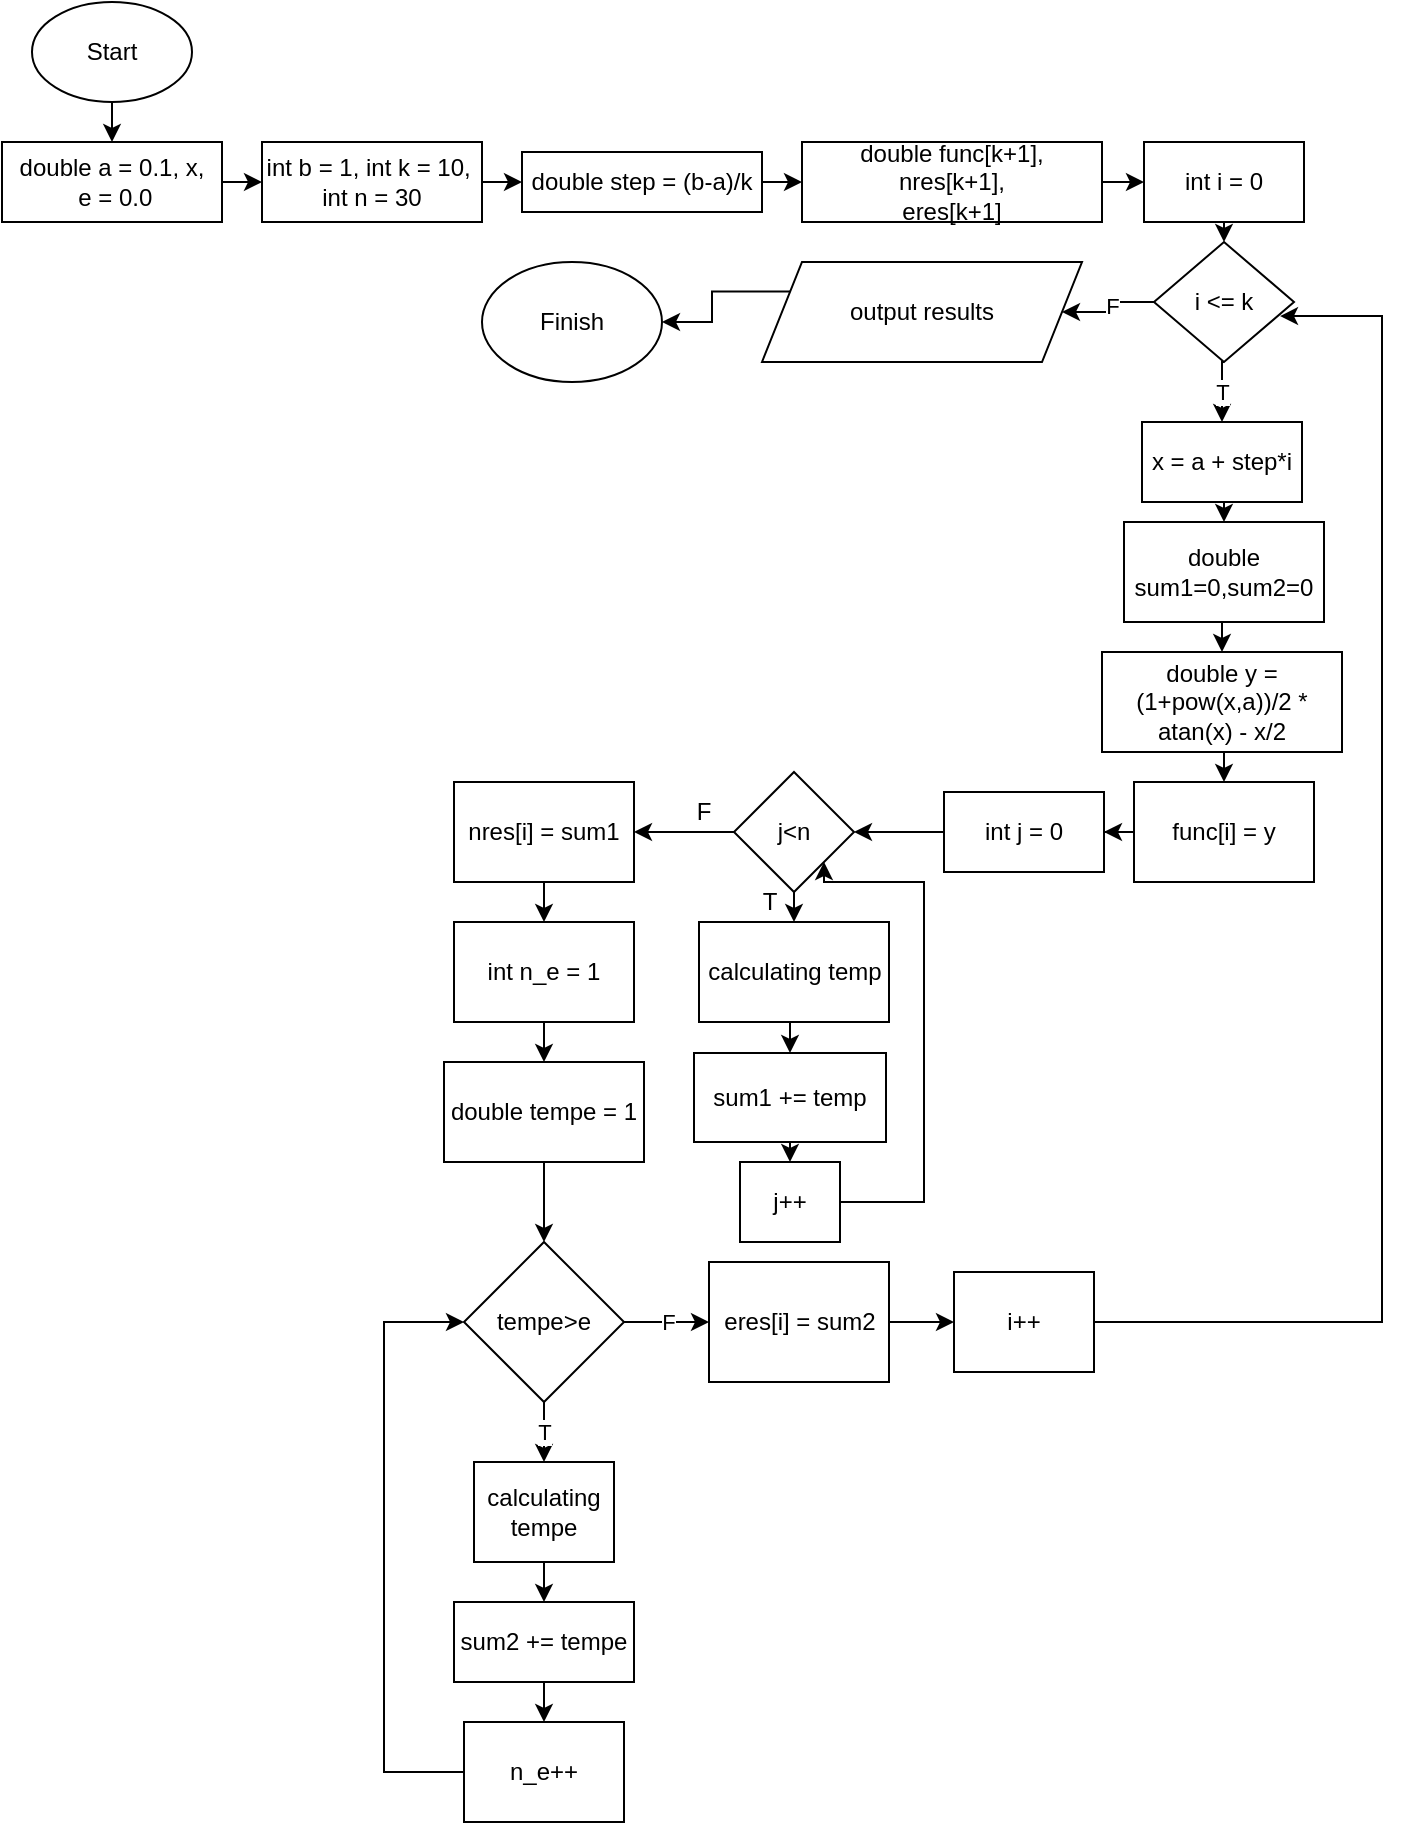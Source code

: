 <mxfile version="24.8.4">
  <diagram name="Сторінка-1" id="KAFMzDMVLRT9WolE1VbC">
    <mxGraphModel dx="2066" dy="2047" grid="0" gridSize="10" guides="1" tooltips="1" connect="1" arrows="1" fold="1" page="1" pageScale="1" pageWidth="827" pageHeight="1169" math="0" shadow="0">
      <root>
        <mxCell id="0" />
        <mxCell id="1" parent="0" />
        <mxCell id="xn977iG-tsDdpgoCmRNO-32" style="edgeStyle=orthogonalEdgeStyle;rounded=0;orthogonalLoop=1;jettySize=auto;html=1;exitX=0.5;exitY=1;exitDx=0;exitDy=0;entryX=0.5;entryY=0;entryDx=0;entryDy=0;" edge="1" parent="1" source="xn977iG-tsDdpgoCmRNO-1" target="xn977iG-tsDdpgoCmRNO-2">
          <mxGeometry relative="1" as="geometry" />
        </mxCell>
        <mxCell id="xn977iG-tsDdpgoCmRNO-1" value="Start" style="ellipse;whiteSpace=wrap;html=1;" vertex="1" parent="1">
          <mxGeometry x="175" y="-1110" width="80" height="50" as="geometry" />
        </mxCell>
        <mxCell id="xn977iG-tsDdpgoCmRNO-33" style="edgeStyle=orthogonalEdgeStyle;rounded=0;orthogonalLoop=1;jettySize=auto;html=1;exitX=1;exitY=0.5;exitDx=0;exitDy=0;entryX=0;entryY=0.5;entryDx=0;entryDy=0;" edge="1" parent="1" source="xn977iG-tsDdpgoCmRNO-2" target="xn977iG-tsDdpgoCmRNO-3">
          <mxGeometry relative="1" as="geometry" />
        </mxCell>
        <mxCell id="xn977iG-tsDdpgoCmRNO-2" value="&lt;div&gt;double a = 0.1, x,&lt;/div&gt;&lt;div&gt;&amp;nbsp;e = 0.0&lt;/div&gt;" style="rounded=0;whiteSpace=wrap;html=1;" vertex="1" parent="1">
          <mxGeometry x="160" y="-1040" width="110" height="40" as="geometry" />
        </mxCell>
        <mxCell id="xn977iG-tsDdpgoCmRNO-34" style="edgeStyle=orthogonalEdgeStyle;rounded=0;orthogonalLoop=1;jettySize=auto;html=1;exitX=1;exitY=0.5;exitDx=0;exitDy=0;entryX=0;entryY=0.5;entryDx=0;entryDy=0;" edge="1" parent="1" source="xn977iG-tsDdpgoCmRNO-3" target="xn977iG-tsDdpgoCmRNO-4">
          <mxGeometry relative="1" as="geometry" />
        </mxCell>
        <mxCell id="xn977iG-tsDdpgoCmRNO-3" value="&lt;div&gt;int b = 1, int k = 10,&amp;nbsp;&lt;/div&gt;&lt;div&gt;int n = 30&lt;/div&gt;" style="rounded=0;whiteSpace=wrap;html=1;" vertex="1" parent="1">
          <mxGeometry x="290" y="-1040" width="110" height="40" as="geometry" />
        </mxCell>
        <mxCell id="xn977iG-tsDdpgoCmRNO-35" style="edgeStyle=orthogonalEdgeStyle;rounded=0;orthogonalLoop=1;jettySize=auto;html=1;exitX=1;exitY=0.5;exitDx=0;exitDy=0;entryX=0;entryY=0.5;entryDx=0;entryDy=0;" edge="1" parent="1" source="xn977iG-tsDdpgoCmRNO-4" target="xn977iG-tsDdpgoCmRNO-5">
          <mxGeometry relative="1" as="geometry" />
        </mxCell>
        <mxCell id="xn977iG-tsDdpgoCmRNO-4" value="double step = (b-a)/k" style="rounded=0;whiteSpace=wrap;html=1;" vertex="1" parent="1">
          <mxGeometry x="420" y="-1035" width="120" height="30" as="geometry" />
        </mxCell>
        <mxCell id="xn977iG-tsDdpgoCmRNO-36" style="edgeStyle=orthogonalEdgeStyle;rounded=0;orthogonalLoop=1;jettySize=auto;html=1;exitX=1;exitY=0.5;exitDx=0;exitDy=0;entryX=0;entryY=0.5;entryDx=0;entryDy=0;" edge="1" parent="1" source="xn977iG-tsDdpgoCmRNO-5" target="xn977iG-tsDdpgoCmRNO-6">
          <mxGeometry relative="1" as="geometry" />
        </mxCell>
        <mxCell id="xn977iG-tsDdpgoCmRNO-5" value="&lt;div&gt;double func[k+1], nres[k+1], &lt;br&gt;&lt;/div&gt;&lt;div&gt;eres[k+1]&lt;br&gt;&lt;/div&gt;" style="rounded=0;whiteSpace=wrap;html=1;" vertex="1" parent="1">
          <mxGeometry x="560" y="-1040" width="150" height="40" as="geometry" />
        </mxCell>
        <mxCell id="xn977iG-tsDdpgoCmRNO-37" style="edgeStyle=orthogonalEdgeStyle;rounded=0;orthogonalLoop=1;jettySize=auto;html=1;exitX=0.5;exitY=1;exitDx=0;exitDy=0;entryX=0.5;entryY=0;entryDx=0;entryDy=0;" edge="1" parent="1" source="xn977iG-tsDdpgoCmRNO-6" target="xn977iG-tsDdpgoCmRNO-8">
          <mxGeometry relative="1" as="geometry" />
        </mxCell>
        <mxCell id="xn977iG-tsDdpgoCmRNO-6" value="int i = 0" style="rounded=0;whiteSpace=wrap;html=1;" vertex="1" parent="1">
          <mxGeometry x="731" y="-1040" width="80" height="40" as="geometry" />
        </mxCell>
        <mxCell id="xn977iG-tsDdpgoCmRNO-39" value="T" style="edgeStyle=orthogonalEdgeStyle;rounded=0;orthogonalLoop=1;jettySize=auto;html=1;exitX=0.5;exitY=1;exitDx=0;exitDy=0;entryX=0.5;entryY=0;entryDx=0;entryDy=0;" edge="1" parent="1" source="xn977iG-tsDdpgoCmRNO-8" target="xn977iG-tsDdpgoCmRNO-9">
          <mxGeometry relative="1" as="geometry" />
        </mxCell>
        <mxCell id="xn977iG-tsDdpgoCmRNO-62" style="edgeStyle=orthogonalEdgeStyle;rounded=0;orthogonalLoop=1;jettySize=auto;html=1;exitX=0;exitY=0.5;exitDx=0;exitDy=0;entryX=1;entryY=0.5;entryDx=0;entryDy=0;" edge="1" parent="1" source="xn977iG-tsDdpgoCmRNO-8" target="xn977iG-tsDdpgoCmRNO-30">
          <mxGeometry relative="1" as="geometry" />
        </mxCell>
        <mxCell id="xn977iG-tsDdpgoCmRNO-64" value="F" style="edgeLabel;html=1;align=center;verticalAlign=middle;resizable=0;points=[];" vertex="1" connectable="0" parent="xn977iG-tsDdpgoCmRNO-62">
          <mxGeometry x="-0.136" y="-1" relative="1" as="geometry">
            <mxPoint as="offset" />
          </mxGeometry>
        </mxCell>
        <mxCell id="xn977iG-tsDdpgoCmRNO-8" value="i &amp;lt;= k " style="rhombus;whiteSpace=wrap;html=1;" vertex="1" parent="1">
          <mxGeometry x="736" y="-990" width="70" height="60" as="geometry" />
        </mxCell>
        <mxCell id="xn977iG-tsDdpgoCmRNO-40" style="edgeStyle=orthogonalEdgeStyle;rounded=0;orthogonalLoop=1;jettySize=auto;html=1;exitX=0.5;exitY=1;exitDx=0;exitDy=0;entryX=0.5;entryY=0;entryDx=0;entryDy=0;" edge="1" parent="1" source="xn977iG-tsDdpgoCmRNO-9" target="xn977iG-tsDdpgoCmRNO-10">
          <mxGeometry relative="1" as="geometry" />
        </mxCell>
        <mxCell id="xn977iG-tsDdpgoCmRNO-9" value="x = a + step*i" style="rounded=0;whiteSpace=wrap;html=1;" vertex="1" parent="1">
          <mxGeometry x="730" y="-900" width="80" height="40" as="geometry" />
        </mxCell>
        <mxCell id="xn977iG-tsDdpgoCmRNO-41" style="edgeStyle=orthogonalEdgeStyle;rounded=0;orthogonalLoop=1;jettySize=auto;html=1;exitX=0.5;exitY=1;exitDx=0;exitDy=0;entryX=0.5;entryY=0;entryDx=0;entryDy=0;" edge="1" parent="1" source="xn977iG-tsDdpgoCmRNO-10" target="xn977iG-tsDdpgoCmRNO-12">
          <mxGeometry relative="1" as="geometry" />
        </mxCell>
        <mxCell id="xn977iG-tsDdpgoCmRNO-10" value="double sum1=0,sum2=0" style="rounded=0;whiteSpace=wrap;html=1;" vertex="1" parent="1">
          <mxGeometry x="721" y="-850" width="100" height="50" as="geometry" />
        </mxCell>
        <mxCell id="xn977iG-tsDdpgoCmRNO-42" style="edgeStyle=orthogonalEdgeStyle;rounded=0;orthogonalLoop=1;jettySize=auto;html=1;exitX=0.5;exitY=1;exitDx=0;exitDy=0;entryX=0.5;entryY=0;entryDx=0;entryDy=0;" edge="1" parent="1" source="xn977iG-tsDdpgoCmRNO-12" target="xn977iG-tsDdpgoCmRNO-13">
          <mxGeometry relative="1" as="geometry" />
        </mxCell>
        <mxCell id="xn977iG-tsDdpgoCmRNO-12" value="double y = (1+pow(x,a))/2 * atan(x) - x/2" style="rounded=0;whiteSpace=wrap;html=1;" vertex="1" parent="1">
          <mxGeometry x="710" y="-785" width="120" height="50" as="geometry" />
        </mxCell>
        <mxCell id="xn977iG-tsDdpgoCmRNO-43" style="edgeStyle=orthogonalEdgeStyle;rounded=0;orthogonalLoop=1;jettySize=auto;html=1;exitX=0;exitY=0.5;exitDx=0;exitDy=0;" edge="1" parent="1" source="xn977iG-tsDdpgoCmRNO-13" target="xn977iG-tsDdpgoCmRNO-16">
          <mxGeometry relative="1" as="geometry" />
        </mxCell>
        <mxCell id="xn977iG-tsDdpgoCmRNO-13" value="func[i] = y" style="rounded=0;whiteSpace=wrap;html=1;" vertex="1" parent="1">
          <mxGeometry x="726" y="-720" width="90" height="50" as="geometry" />
        </mxCell>
        <mxCell id="xn977iG-tsDdpgoCmRNO-45" style="edgeStyle=orthogonalEdgeStyle;rounded=0;orthogonalLoop=1;jettySize=auto;html=1;exitX=0.5;exitY=1;exitDx=0;exitDy=0;entryX=0.5;entryY=0;entryDx=0;entryDy=0;" edge="1" parent="1" source="xn977iG-tsDdpgoCmRNO-14" target="xn977iG-tsDdpgoCmRNO-17">
          <mxGeometry relative="1" as="geometry" />
        </mxCell>
        <mxCell id="xn977iG-tsDdpgoCmRNO-49" style="edgeStyle=orthogonalEdgeStyle;rounded=0;orthogonalLoop=1;jettySize=auto;html=1;entryX=1;entryY=0.5;entryDx=0;entryDy=0;" edge="1" parent="1" source="xn977iG-tsDdpgoCmRNO-14" target="xn977iG-tsDdpgoCmRNO-20">
          <mxGeometry relative="1" as="geometry" />
        </mxCell>
        <mxCell id="xn977iG-tsDdpgoCmRNO-14" value="j&amp;lt;n" style="rhombus;whiteSpace=wrap;html=1;" vertex="1" parent="1">
          <mxGeometry x="526" y="-725" width="60" height="60" as="geometry" />
        </mxCell>
        <mxCell id="xn977iG-tsDdpgoCmRNO-44" style="edgeStyle=orthogonalEdgeStyle;rounded=0;orthogonalLoop=1;jettySize=auto;html=1;exitX=0;exitY=0.5;exitDx=0;exitDy=0;entryX=1;entryY=0.5;entryDx=0;entryDy=0;" edge="1" parent="1" source="xn977iG-tsDdpgoCmRNO-16" target="xn977iG-tsDdpgoCmRNO-14">
          <mxGeometry relative="1" as="geometry" />
        </mxCell>
        <mxCell id="xn977iG-tsDdpgoCmRNO-16" value="int j = 0" style="rounded=0;whiteSpace=wrap;html=1;" vertex="1" parent="1">
          <mxGeometry x="631" y="-715" width="80" height="40" as="geometry" />
        </mxCell>
        <mxCell id="xn977iG-tsDdpgoCmRNO-46" style="edgeStyle=orthogonalEdgeStyle;rounded=0;orthogonalLoop=1;jettySize=auto;html=1;exitX=0.5;exitY=1;exitDx=0;exitDy=0;entryX=0.5;entryY=0;entryDx=0;entryDy=0;" edge="1" parent="1" source="xn977iG-tsDdpgoCmRNO-17" target="xn977iG-tsDdpgoCmRNO-18">
          <mxGeometry relative="1" as="geometry" />
        </mxCell>
        <mxCell id="xn977iG-tsDdpgoCmRNO-17" value="calculating temp" style="rounded=0;whiteSpace=wrap;html=1;" vertex="1" parent="1">
          <mxGeometry x="508.5" y="-650" width="95" height="50" as="geometry" />
        </mxCell>
        <mxCell id="xn977iG-tsDdpgoCmRNO-47" style="edgeStyle=orthogonalEdgeStyle;rounded=0;orthogonalLoop=1;jettySize=auto;html=1;exitX=0.5;exitY=1;exitDx=0;exitDy=0;entryX=0.5;entryY=0;entryDx=0;entryDy=0;" edge="1" parent="1" source="xn977iG-tsDdpgoCmRNO-18" target="xn977iG-tsDdpgoCmRNO-19">
          <mxGeometry relative="1" as="geometry" />
        </mxCell>
        <mxCell id="xn977iG-tsDdpgoCmRNO-18" value="sum1 += temp" style="rounded=0;whiteSpace=wrap;html=1;" vertex="1" parent="1">
          <mxGeometry x="506" y="-584.5" width="96" height="44.5" as="geometry" />
        </mxCell>
        <mxCell id="xn977iG-tsDdpgoCmRNO-48" style="edgeStyle=orthogonalEdgeStyle;rounded=0;orthogonalLoop=1;jettySize=auto;html=1;exitX=1;exitY=0.5;exitDx=0;exitDy=0;entryX=1;entryY=1;entryDx=0;entryDy=0;" edge="1" parent="1" source="xn977iG-tsDdpgoCmRNO-19" target="xn977iG-tsDdpgoCmRNO-14">
          <mxGeometry relative="1" as="geometry">
            <mxPoint x="620" y="-670" as="targetPoint" />
            <Array as="points">
              <mxPoint x="621" y="-510" />
              <mxPoint x="621" y="-670" />
              <mxPoint x="571" y="-670" />
            </Array>
          </mxGeometry>
        </mxCell>
        <mxCell id="xn977iG-tsDdpgoCmRNO-19" value="j++" style="rounded=0;whiteSpace=wrap;html=1;" vertex="1" parent="1">
          <mxGeometry x="529" y="-530" width="50" height="40" as="geometry" />
        </mxCell>
        <mxCell id="xn977iG-tsDdpgoCmRNO-50" style="edgeStyle=orthogonalEdgeStyle;rounded=0;orthogonalLoop=1;jettySize=auto;html=1;exitX=0.5;exitY=1;exitDx=0;exitDy=0;entryX=0.5;entryY=0;entryDx=0;entryDy=0;" edge="1" parent="1" source="xn977iG-tsDdpgoCmRNO-20" target="xn977iG-tsDdpgoCmRNO-21">
          <mxGeometry relative="1" as="geometry" />
        </mxCell>
        <mxCell id="xn977iG-tsDdpgoCmRNO-20" value="nres[i] = sum1" style="rounded=0;whiteSpace=wrap;html=1;" vertex="1" parent="1">
          <mxGeometry x="386" y="-720" width="90" height="50" as="geometry" />
        </mxCell>
        <mxCell id="xn977iG-tsDdpgoCmRNO-51" style="edgeStyle=orthogonalEdgeStyle;rounded=0;orthogonalLoop=1;jettySize=auto;html=1;exitX=0.5;exitY=1;exitDx=0;exitDy=0;entryX=0.5;entryY=0;entryDx=0;entryDy=0;" edge="1" parent="1" source="xn977iG-tsDdpgoCmRNO-21" target="xn977iG-tsDdpgoCmRNO-22">
          <mxGeometry relative="1" as="geometry" />
        </mxCell>
        <mxCell id="xn977iG-tsDdpgoCmRNO-21" value="int n_e = 1" style="rounded=0;whiteSpace=wrap;html=1;" vertex="1" parent="1">
          <mxGeometry x="386" y="-650" width="90" height="50" as="geometry" />
        </mxCell>
        <mxCell id="xn977iG-tsDdpgoCmRNO-52" style="edgeStyle=orthogonalEdgeStyle;rounded=0;orthogonalLoop=1;jettySize=auto;html=1;exitX=0.5;exitY=1;exitDx=0;exitDy=0;entryX=0.5;entryY=0;entryDx=0;entryDy=0;" edge="1" parent="1" source="xn977iG-tsDdpgoCmRNO-22" target="xn977iG-tsDdpgoCmRNO-23">
          <mxGeometry relative="1" as="geometry" />
        </mxCell>
        <mxCell id="xn977iG-tsDdpgoCmRNO-22" value="double tempe = 1" style="rounded=0;whiteSpace=wrap;html=1;" vertex="1" parent="1">
          <mxGeometry x="381" y="-580" width="100" height="50" as="geometry" />
        </mxCell>
        <mxCell id="xn977iG-tsDdpgoCmRNO-53" value="T" style="edgeStyle=orthogonalEdgeStyle;rounded=0;orthogonalLoop=1;jettySize=auto;html=1;exitX=0.5;exitY=1;exitDx=0;exitDy=0;entryX=0.5;entryY=0;entryDx=0;entryDy=0;" edge="1" parent="1" source="xn977iG-tsDdpgoCmRNO-23" target="xn977iG-tsDdpgoCmRNO-24">
          <mxGeometry relative="1" as="geometry" />
        </mxCell>
        <mxCell id="xn977iG-tsDdpgoCmRNO-59" value="F" style="edgeStyle=orthogonalEdgeStyle;rounded=0;orthogonalLoop=1;jettySize=auto;html=1;exitX=1;exitY=0.5;exitDx=0;exitDy=0;entryX=0;entryY=0.5;entryDx=0;entryDy=0;" edge="1" parent="1" source="xn977iG-tsDdpgoCmRNO-23" target="xn977iG-tsDdpgoCmRNO-27">
          <mxGeometry relative="1" as="geometry" />
        </mxCell>
        <mxCell id="xn977iG-tsDdpgoCmRNO-23" value="tempe&amp;gt;e" style="rhombus;whiteSpace=wrap;html=1;" vertex="1" parent="1">
          <mxGeometry x="391" y="-490" width="80" height="80" as="geometry" />
        </mxCell>
        <mxCell id="xn977iG-tsDdpgoCmRNO-54" style="edgeStyle=orthogonalEdgeStyle;rounded=0;orthogonalLoop=1;jettySize=auto;html=1;exitX=0.5;exitY=1;exitDx=0;exitDy=0;entryX=0.5;entryY=0;entryDx=0;entryDy=0;" edge="1" parent="1" source="xn977iG-tsDdpgoCmRNO-24" target="xn977iG-tsDdpgoCmRNO-25">
          <mxGeometry relative="1" as="geometry" />
        </mxCell>
        <mxCell id="xn977iG-tsDdpgoCmRNO-24" value="calculating tempe" style="rounded=0;whiteSpace=wrap;html=1;" vertex="1" parent="1">
          <mxGeometry x="396" y="-380" width="70" height="50" as="geometry" />
        </mxCell>
        <mxCell id="xn977iG-tsDdpgoCmRNO-55" style="edgeStyle=orthogonalEdgeStyle;rounded=0;orthogonalLoop=1;jettySize=auto;html=1;exitX=0.5;exitY=1;exitDx=0;exitDy=0;entryX=0.5;entryY=0;entryDx=0;entryDy=0;" edge="1" parent="1" source="xn977iG-tsDdpgoCmRNO-25" target="xn977iG-tsDdpgoCmRNO-26">
          <mxGeometry relative="1" as="geometry" />
        </mxCell>
        <mxCell id="xn977iG-tsDdpgoCmRNO-25" value="sum2 += tempe" style="rounded=0;whiteSpace=wrap;html=1;" vertex="1" parent="1">
          <mxGeometry x="386" y="-310" width="90" height="40" as="geometry" />
        </mxCell>
        <mxCell id="xn977iG-tsDdpgoCmRNO-56" style="edgeStyle=orthogonalEdgeStyle;rounded=0;orthogonalLoop=1;jettySize=auto;html=1;exitX=0;exitY=0.5;exitDx=0;exitDy=0;entryX=0;entryY=0.5;entryDx=0;entryDy=0;" edge="1" parent="1" source="xn977iG-tsDdpgoCmRNO-26" target="xn977iG-tsDdpgoCmRNO-23">
          <mxGeometry relative="1" as="geometry">
            <mxPoint x="350.0" y="-450" as="targetPoint" />
            <Array as="points">
              <mxPoint x="351" y="-225" />
              <mxPoint x="351" y="-450" />
            </Array>
          </mxGeometry>
        </mxCell>
        <mxCell id="xn977iG-tsDdpgoCmRNO-26" value="n_e++" style="rounded=0;whiteSpace=wrap;html=1;" vertex="1" parent="1">
          <mxGeometry x="391" y="-250" width="80" height="50" as="geometry" />
        </mxCell>
        <mxCell id="xn977iG-tsDdpgoCmRNO-60" style="edgeStyle=orthogonalEdgeStyle;rounded=0;orthogonalLoop=1;jettySize=auto;html=1;exitX=1;exitY=0.5;exitDx=0;exitDy=0;entryX=0;entryY=0.5;entryDx=0;entryDy=0;" edge="1" parent="1" source="xn977iG-tsDdpgoCmRNO-27" target="xn977iG-tsDdpgoCmRNO-29">
          <mxGeometry relative="1" as="geometry" />
        </mxCell>
        <mxCell id="xn977iG-tsDdpgoCmRNO-27" value="eres[i] = sum2" style="rounded=0;whiteSpace=wrap;html=1;" vertex="1" parent="1">
          <mxGeometry x="513.5" y="-480" width="90" height="60" as="geometry" />
        </mxCell>
        <mxCell id="xn977iG-tsDdpgoCmRNO-61" style="edgeStyle=orthogonalEdgeStyle;rounded=0;orthogonalLoop=1;jettySize=auto;html=1;exitX=1;exitY=0.5;exitDx=0;exitDy=0;entryX=0.9;entryY=0.617;entryDx=0;entryDy=0;entryPerimeter=0;" edge="1" parent="1" source="xn977iG-tsDdpgoCmRNO-29" target="xn977iG-tsDdpgoCmRNO-8">
          <mxGeometry relative="1" as="geometry">
            <mxPoint x="930" y="-910.0" as="targetPoint" />
            <Array as="points">
              <mxPoint x="850" y="-450" />
              <mxPoint x="850" y="-953" />
            </Array>
          </mxGeometry>
        </mxCell>
        <mxCell id="xn977iG-tsDdpgoCmRNO-29" value="i++" style="rounded=0;whiteSpace=wrap;html=1;" vertex="1" parent="1">
          <mxGeometry x="636" y="-475" width="70" height="50" as="geometry" />
        </mxCell>
        <mxCell id="xn977iG-tsDdpgoCmRNO-63" style="edgeStyle=orthogonalEdgeStyle;rounded=0;orthogonalLoop=1;jettySize=auto;html=1;exitX=0;exitY=0.25;exitDx=0;exitDy=0;" edge="1" parent="1" source="xn977iG-tsDdpgoCmRNO-30" target="xn977iG-tsDdpgoCmRNO-31">
          <mxGeometry relative="1" as="geometry" />
        </mxCell>
        <mxCell id="xn977iG-tsDdpgoCmRNO-30" value="output results " style="shape=parallelogram;perimeter=parallelogramPerimeter;whiteSpace=wrap;html=1;fixedSize=1;" vertex="1" parent="1">
          <mxGeometry x="540" y="-980" width="160" height="50" as="geometry" />
        </mxCell>
        <mxCell id="xn977iG-tsDdpgoCmRNO-31" value="Finish" style="ellipse;whiteSpace=wrap;html=1;" vertex="1" parent="1">
          <mxGeometry x="400" y="-980" width="90" height="60" as="geometry" />
        </mxCell>
        <mxCell id="xn977iG-tsDdpgoCmRNO-65" value="T" style="text;html=1;align=center;verticalAlign=middle;whiteSpace=wrap;rounded=0;" vertex="1" parent="1">
          <mxGeometry x="513.5" y="-675" width="60" height="30" as="geometry" />
        </mxCell>
        <mxCell id="xn977iG-tsDdpgoCmRNO-66" value="F" style="text;html=1;align=center;verticalAlign=middle;whiteSpace=wrap;rounded=0;" vertex="1" parent="1">
          <mxGeometry x="481" y="-720" width="60" height="30" as="geometry" />
        </mxCell>
      </root>
    </mxGraphModel>
  </diagram>
</mxfile>
